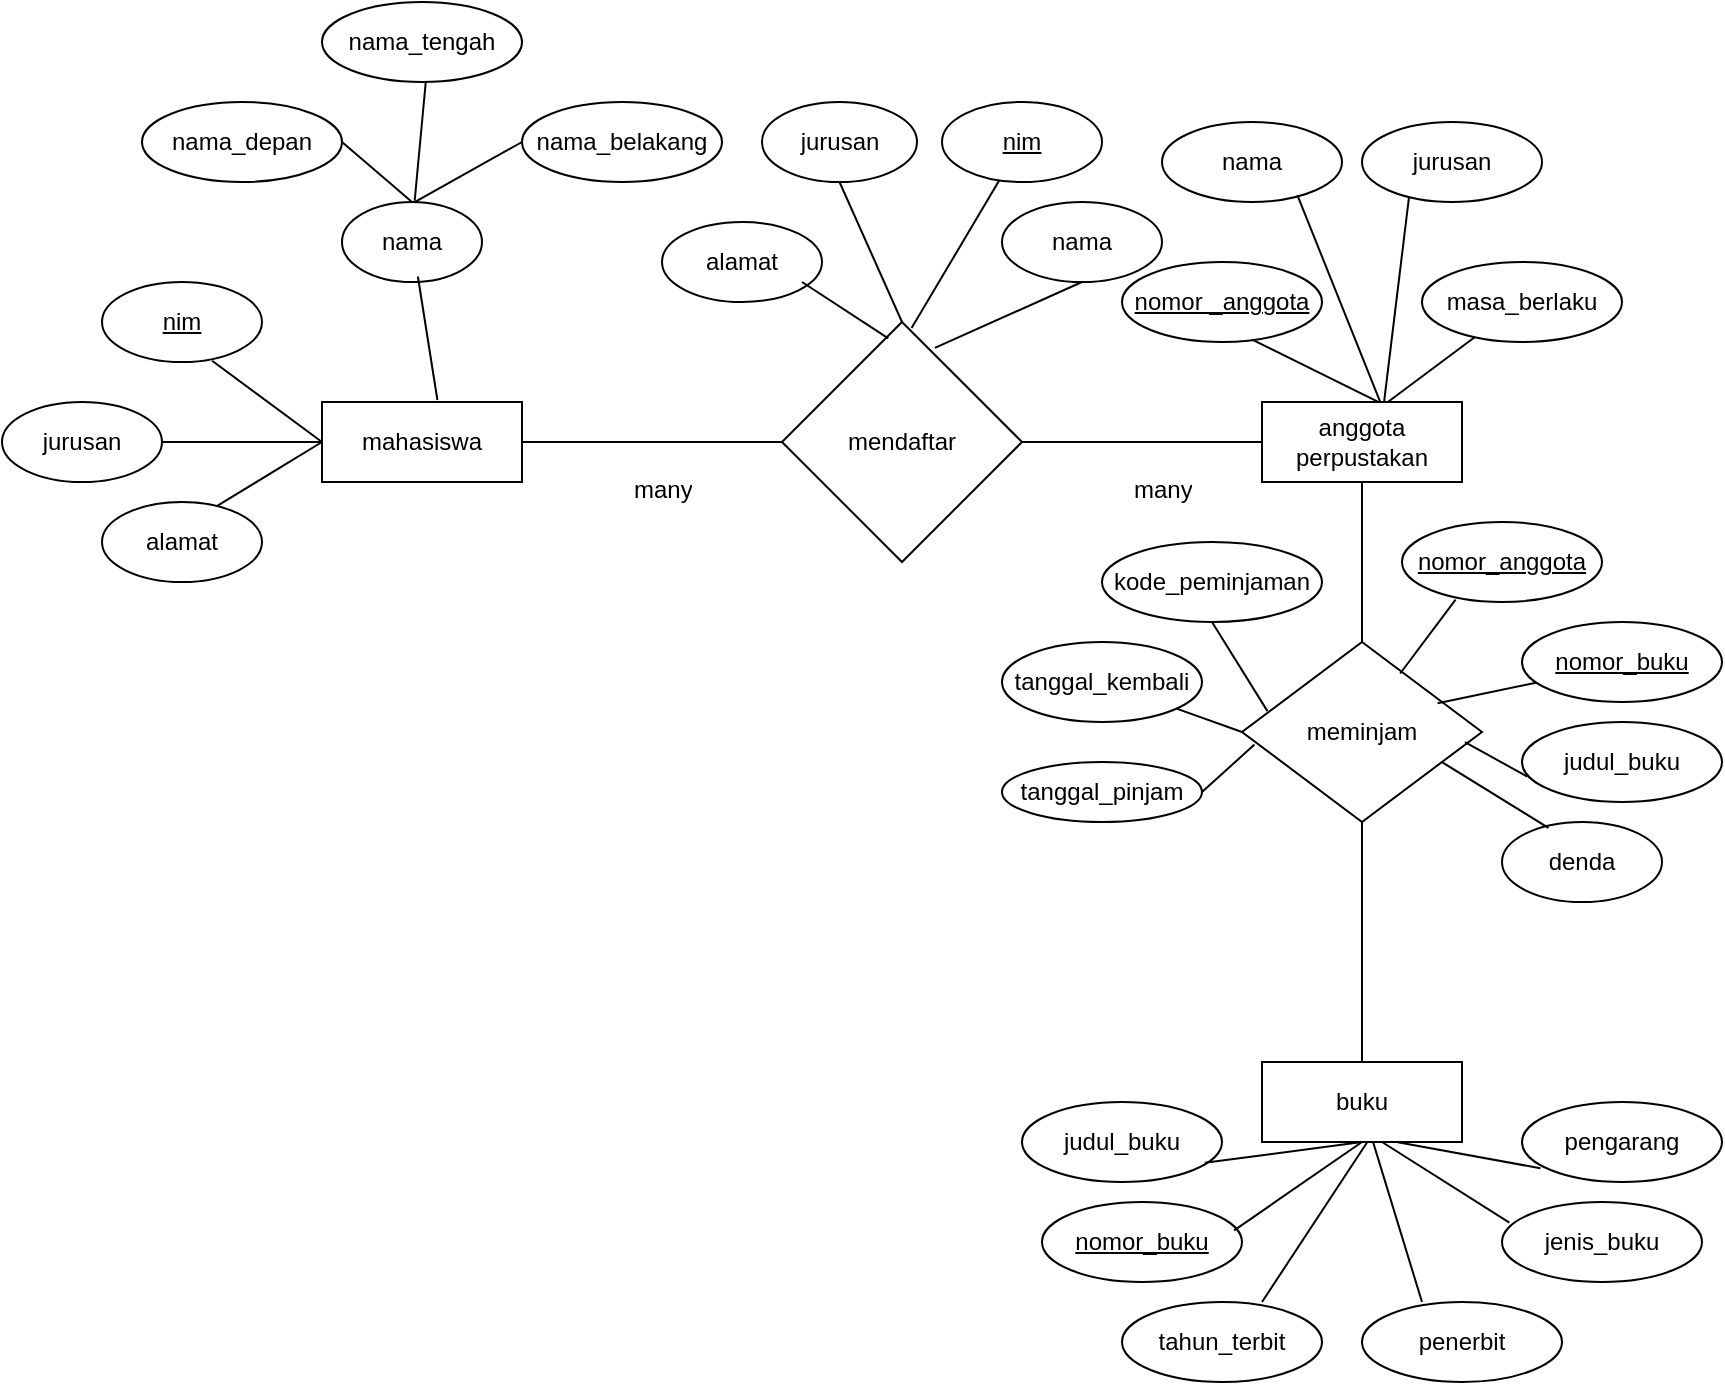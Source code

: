 <mxfile version="24.7.6">
  <diagram name="Page-1" id="GBjrYx-1_ZcpEQCXF1wf">
    <mxGraphModel dx="474" dy="288" grid="1" gridSize="10" guides="1" tooltips="1" connect="1" arrows="1" fold="1" page="1" pageScale="1" pageWidth="850" pageHeight="1100" math="0" shadow="0">
      <root>
        <mxCell id="0" />
        <mxCell id="1" parent="0" />
        <mxCell id="IjLrzArbc9yDgUIWdzht-1" value="mahasiswa" style="whiteSpace=wrap;html=1;align=center;" vertex="1" parent="1">
          <mxGeometry x="160" y="220" width="100" height="40" as="geometry" />
        </mxCell>
        <mxCell id="IjLrzArbc9yDgUIWdzht-3" value="mendaftar" style="shape=rhombus;perimeter=rhombusPerimeter;whiteSpace=wrap;html=1;align=center;" vertex="1" parent="1">
          <mxGeometry x="390" y="180" width="120" height="120" as="geometry" />
        </mxCell>
        <mxCell id="IjLrzArbc9yDgUIWdzht-6" value="anggota&lt;div&gt;perpustakan&lt;/div&gt;" style="whiteSpace=wrap;html=1;align=center;" vertex="1" parent="1">
          <mxGeometry x="630" y="220" width="100" height="40" as="geometry" />
        </mxCell>
        <mxCell id="IjLrzArbc9yDgUIWdzht-8" value="" style="endArrow=none;html=1;rounded=0;entryX=0;entryY=0.5;entryDx=0;entryDy=0;" edge="1" parent="1" source="IjLrzArbc9yDgUIWdzht-1" target="IjLrzArbc9yDgUIWdzht-3">
          <mxGeometry relative="1" as="geometry">
            <mxPoint x="280" y="270" as="sourcePoint" />
            <mxPoint x="420" y="240" as="targetPoint" />
          </mxGeometry>
        </mxCell>
        <mxCell id="IjLrzArbc9yDgUIWdzht-9" value="" style="endArrow=none;html=1;rounded=0;exitX=1;exitY=0.5;exitDx=0;exitDy=0;" edge="1" parent="1" source="IjLrzArbc9yDgUIWdzht-3" target="IjLrzArbc9yDgUIWdzht-6">
          <mxGeometry relative="1" as="geometry">
            <mxPoint x="370" y="380" as="sourcePoint" />
            <mxPoint x="500" y="310" as="targetPoint" />
          </mxGeometry>
        </mxCell>
        <mxCell id="IjLrzArbc9yDgUIWdzht-11" value="nama_tengah" style="ellipse;whiteSpace=wrap;html=1;align=center;" vertex="1" parent="1">
          <mxGeometry x="160" y="20" width="100" height="40" as="geometry" />
        </mxCell>
        <mxCell id="IjLrzArbc9yDgUIWdzht-12" value="alamat" style="ellipse;whiteSpace=wrap;html=1;align=center;" vertex="1" parent="1">
          <mxGeometry x="50" y="270" width="80" height="40" as="geometry" />
        </mxCell>
        <mxCell id="IjLrzArbc9yDgUIWdzht-13" value="jurusan" style="ellipse;whiteSpace=wrap;html=1;align=center;" vertex="1" parent="1">
          <mxGeometry y="220" width="80" height="40" as="geometry" />
        </mxCell>
        <mxCell id="IjLrzArbc9yDgUIWdzht-14" value="nim" style="ellipse;whiteSpace=wrap;html=1;align=center;fontStyle=4;" vertex="1" parent="1">
          <mxGeometry x="50" y="160" width="80" height="40" as="geometry" />
        </mxCell>
        <mxCell id="IjLrzArbc9yDgUIWdzht-15" value="" style="endArrow=none;html=1;rounded=0;entryX=0;entryY=0.5;entryDx=0;entryDy=0;" edge="1" parent="1" source="IjLrzArbc9yDgUIWdzht-13" target="IjLrzArbc9yDgUIWdzht-1">
          <mxGeometry relative="1" as="geometry">
            <mxPoint x="120" y="241" as="sourcePoint" />
            <mxPoint x="160" y="237.93" as="targetPoint" />
          </mxGeometry>
        </mxCell>
        <mxCell id="IjLrzArbc9yDgUIWdzht-16" value="" style="endArrow=none;html=1;rounded=0;exitX=0.688;exitY=0.985;exitDx=0;exitDy=0;exitPerimeter=0;" edge="1" parent="1" source="IjLrzArbc9yDgUIWdzht-14">
          <mxGeometry relative="1" as="geometry">
            <mxPoint x="60" y="220" as="sourcePoint" />
            <mxPoint x="160" y="240" as="targetPoint" />
          </mxGeometry>
        </mxCell>
        <mxCell id="IjLrzArbc9yDgUIWdzht-17" value="" style="endArrow=none;html=1;rounded=0;exitX=0.715;exitY=0.055;exitDx=0;exitDy=0;exitPerimeter=0;" edge="1" parent="1" source="IjLrzArbc9yDgUIWdzht-12">
          <mxGeometry relative="1" as="geometry">
            <mxPoint x="60" y="220" as="sourcePoint" />
            <mxPoint x="160" y="240" as="targetPoint" />
          </mxGeometry>
        </mxCell>
        <mxCell id="IjLrzArbc9yDgUIWdzht-18" value="nama" style="ellipse;whiteSpace=wrap;html=1;align=center;" vertex="1" parent="1">
          <mxGeometry x="170" y="120" width="70" height="40" as="geometry" />
        </mxCell>
        <mxCell id="IjLrzArbc9yDgUIWdzht-19" value="nama_depan" style="ellipse;whiteSpace=wrap;html=1;align=center;" vertex="1" parent="1">
          <mxGeometry x="70" y="70" width="100" height="40" as="geometry" />
        </mxCell>
        <mxCell id="IjLrzArbc9yDgUIWdzht-20" value="nama_belakang" style="ellipse;whiteSpace=wrap;html=1;align=center;" vertex="1" parent="1">
          <mxGeometry x="260" y="70" width="100" height="40" as="geometry" />
        </mxCell>
        <mxCell id="IjLrzArbc9yDgUIWdzht-21" value="" style="endArrow=none;html=1;rounded=0;entryX=0.577;entryY=-0.025;entryDx=0;entryDy=0;entryPerimeter=0;exitX=0.542;exitY=0.931;exitDx=0;exitDy=0;exitPerimeter=0;" edge="1" parent="1" source="IjLrzArbc9yDgUIWdzht-18" target="IjLrzArbc9yDgUIWdzht-1">
          <mxGeometry relative="1" as="geometry">
            <mxPoint x="210" y="200" as="sourcePoint" />
            <mxPoint x="120" y="120" as="targetPoint" />
          </mxGeometry>
        </mxCell>
        <mxCell id="IjLrzArbc9yDgUIWdzht-23" value="" style="endArrow=none;html=1;rounded=0;exitX=1;exitY=0.5;exitDx=0;exitDy=0;entryX=0.5;entryY=0;entryDx=0;entryDy=0;" edge="1" parent="1" source="IjLrzArbc9yDgUIWdzht-19" target="IjLrzArbc9yDgUIWdzht-18">
          <mxGeometry relative="1" as="geometry">
            <mxPoint x="90" y="100" as="sourcePoint" />
            <mxPoint x="250" y="100" as="targetPoint" />
          </mxGeometry>
        </mxCell>
        <mxCell id="IjLrzArbc9yDgUIWdzht-24" value="" style="endArrow=none;html=1;rounded=0;entryX=0;entryY=0.5;entryDx=0;entryDy=0;exitX=0.519;exitY=0.002;exitDx=0;exitDy=0;exitPerimeter=0;" edge="1" parent="1" source="IjLrzArbc9yDgUIWdzht-18" target="IjLrzArbc9yDgUIWdzht-20">
          <mxGeometry relative="1" as="geometry">
            <mxPoint x="210" y="120" as="sourcePoint" />
            <mxPoint x="210" y="90" as="targetPoint" />
          </mxGeometry>
        </mxCell>
        <mxCell id="IjLrzArbc9yDgUIWdzht-27" value="" style="endArrow=none;html=1;rounded=0;entryX=0.519;entryY=0.997;entryDx=0;entryDy=0;entryPerimeter=0;exitX=0.519;exitY=-0.016;exitDx=0;exitDy=0;exitPerimeter=0;" edge="1" parent="1" source="IjLrzArbc9yDgUIWdzht-18" target="IjLrzArbc9yDgUIWdzht-11">
          <mxGeometry relative="1" as="geometry">
            <mxPoint x="210" y="120" as="sourcePoint" />
            <mxPoint x="280" y="140" as="targetPoint" />
          </mxGeometry>
        </mxCell>
        <mxCell id="IjLrzArbc9yDgUIWdzht-29" value="jurusan" style="ellipse;whiteSpace=wrap;html=1;align=center;" vertex="1" parent="1">
          <mxGeometry x="380" y="70" width="77.5" height="40" as="geometry" />
        </mxCell>
        <mxCell id="IjLrzArbc9yDgUIWdzht-30" value="alamat" style="ellipse;whiteSpace=wrap;html=1;align=center;" vertex="1" parent="1">
          <mxGeometry x="330" y="130" width="80" height="40" as="geometry" />
        </mxCell>
        <mxCell id="IjLrzArbc9yDgUIWdzht-31" value="nama" style="ellipse;whiteSpace=wrap;html=1;align=center;" vertex="1" parent="1">
          <mxGeometry x="500" y="120" width="80" height="40" as="geometry" />
        </mxCell>
        <mxCell id="IjLrzArbc9yDgUIWdzht-32" value="nim" style="ellipse;whiteSpace=wrap;html=1;align=center;fontStyle=4;" vertex="1" parent="1">
          <mxGeometry x="470" y="70" width="80" height="40" as="geometry" />
        </mxCell>
        <mxCell id="IjLrzArbc9yDgUIWdzht-33" value="" style="endArrow=none;html=1;rounded=0;entryX=0.443;entryY=0.068;entryDx=0;entryDy=0;entryPerimeter=0;" edge="1" parent="1" target="IjLrzArbc9yDgUIWdzht-3">
          <mxGeometry relative="1" as="geometry">
            <mxPoint x="400" y="160" as="sourcePoint" />
            <mxPoint x="560" y="160" as="targetPoint" />
          </mxGeometry>
        </mxCell>
        <mxCell id="IjLrzArbc9yDgUIWdzht-34" value="" style="endArrow=none;html=1;rounded=0;entryX=0.5;entryY=1;entryDx=0;entryDy=0;exitX=0.637;exitY=0.108;exitDx=0;exitDy=0;exitPerimeter=0;" edge="1" parent="1" source="IjLrzArbc9yDgUIWdzht-3" target="IjLrzArbc9yDgUIWdzht-31">
          <mxGeometry relative="1" as="geometry">
            <mxPoint x="420" y="150" as="sourcePoint" />
            <mxPoint x="580" y="150" as="targetPoint" />
          </mxGeometry>
        </mxCell>
        <mxCell id="IjLrzArbc9yDgUIWdzht-35" value="" style="endArrow=none;html=1;rounded=0;exitX=0.5;exitY=1;exitDx=0;exitDy=0;entryX=0.5;entryY=0;entryDx=0;entryDy=0;" edge="1" parent="1" source="IjLrzArbc9yDgUIWdzht-29" target="IjLrzArbc9yDgUIWdzht-3">
          <mxGeometry relative="1" as="geometry">
            <mxPoint x="300" y="210" as="sourcePoint" />
            <mxPoint x="460" y="210" as="targetPoint" />
          </mxGeometry>
        </mxCell>
        <mxCell id="IjLrzArbc9yDgUIWdzht-36" value="" style="endArrow=none;html=1;rounded=0;exitX=0.54;exitY=0.025;exitDx=0;exitDy=0;exitPerimeter=0;" edge="1" parent="1" source="IjLrzArbc9yDgUIWdzht-3" target="IjLrzArbc9yDgUIWdzht-32">
          <mxGeometry relative="1" as="geometry">
            <mxPoint x="300" y="210" as="sourcePoint" />
            <mxPoint x="460" y="210" as="targetPoint" />
          </mxGeometry>
        </mxCell>
        <mxCell id="IjLrzArbc9yDgUIWdzht-37" value="nomor _anggota" style="ellipse;whiteSpace=wrap;html=1;align=center;fontStyle=4;" vertex="1" parent="1">
          <mxGeometry x="560" y="150" width="100" height="40" as="geometry" />
        </mxCell>
        <mxCell id="IjLrzArbc9yDgUIWdzht-38" value="jurusan" style="ellipse;whiteSpace=wrap;html=1;align=center;" vertex="1" parent="1">
          <mxGeometry x="680" y="80" width="90" height="40" as="geometry" />
        </mxCell>
        <mxCell id="IjLrzArbc9yDgUIWdzht-39" value="masa_berlaku" style="ellipse;whiteSpace=wrap;html=1;align=center;" vertex="1" parent="1">
          <mxGeometry x="710" y="150" width="100" height="40" as="geometry" />
        </mxCell>
        <mxCell id="IjLrzArbc9yDgUIWdzht-40" value="nama" style="ellipse;whiteSpace=wrap;html=1;align=center;" vertex="1" parent="1">
          <mxGeometry x="580" y="80" width="90" height="40" as="geometry" />
        </mxCell>
        <mxCell id="IjLrzArbc9yDgUIWdzht-41" value="" style="endArrow=none;html=1;rounded=0;exitX=0.651;exitY=0.971;exitDx=0;exitDy=0;exitPerimeter=0;entryX=0.586;entryY=0.004;entryDx=0;entryDy=0;entryPerimeter=0;" edge="1" parent="1" source="IjLrzArbc9yDgUIWdzht-37" target="IjLrzArbc9yDgUIWdzht-6">
          <mxGeometry relative="1" as="geometry">
            <mxPoint x="650" y="310" as="sourcePoint" />
            <mxPoint x="810" y="310" as="targetPoint" />
          </mxGeometry>
        </mxCell>
        <mxCell id="IjLrzArbc9yDgUIWdzht-42" value="" style="endArrow=none;html=1;rounded=0;exitX=0.631;exitY=-0.004;exitDx=0;exitDy=0;exitPerimeter=0;" edge="1" parent="1" source="IjLrzArbc9yDgUIWdzht-6" target="IjLrzArbc9yDgUIWdzht-39">
          <mxGeometry relative="1" as="geometry">
            <mxPoint x="680" y="260" as="sourcePoint" />
            <mxPoint x="840" y="260" as="targetPoint" />
          </mxGeometry>
        </mxCell>
        <mxCell id="IjLrzArbc9yDgUIWdzht-44" value="" style="endArrow=none;html=1;rounded=0;entryX=0.261;entryY=0.941;entryDx=0;entryDy=0;entryPerimeter=0;exitX=0.61;exitY=0.008;exitDx=0;exitDy=0;exitPerimeter=0;" edge="1" parent="1" source="IjLrzArbc9yDgUIWdzht-6" target="IjLrzArbc9yDgUIWdzht-38">
          <mxGeometry relative="1" as="geometry">
            <mxPoint x="690" y="220" as="sourcePoint" />
            <mxPoint x="830" y="200" as="targetPoint" />
          </mxGeometry>
        </mxCell>
        <mxCell id="IjLrzArbc9yDgUIWdzht-45" value="" style="endArrow=none;html=1;rounded=0;exitX=0.752;exitY=0.913;exitDx=0;exitDy=0;exitPerimeter=0;entryX=0.592;entryY=0.006;entryDx=0;entryDy=0;entryPerimeter=0;" edge="1" parent="1" source="IjLrzArbc9yDgUIWdzht-40" target="IjLrzArbc9yDgUIWdzht-6">
          <mxGeometry relative="1" as="geometry">
            <mxPoint x="740" y="230" as="sourcePoint" />
            <mxPoint x="900" y="230" as="targetPoint" />
          </mxGeometry>
        </mxCell>
        <mxCell id="IjLrzArbc9yDgUIWdzht-46" value="buku" style="whiteSpace=wrap;html=1;align=center;" vertex="1" parent="1">
          <mxGeometry x="630" y="550" width="100" height="40" as="geometry" />
        </mxCell>
        <mxCell id="IjLrzArbc9yDgUIWdzht-48" value="meminjam" style="shape=rhombus;perimeter=rhombusPerimeter;whiteSpace=wrap;html=1;align=center;" vertex="1" parent="1">
          <mxGeometry x="620" y="340" width="120" height="90" as="geometry" />
        </mxCell>
        <mxCell id="IjLrzArbc9yDgUIWdzht-50" value="" style="endArrow=none;html=1;rounded=0;entryX=0.5;entryY=1;entryDx=0;entryDy=0;exitX=0.5;exitY=0;exitDx=0;exitDy=0;" edge="1" parent="1" source="IjLrzArbc9yDgUIWdzht-48" target="IjLrzArbc9yDgUIWdzht-6">
          <mxGeometry relative="1" as="geometry">
            <mxPoint x="570" y="289.58" as="sourcePoint" />
            <mxPoint x="730" y="289.58" as="targetPoint" />
          </mxGeometry>
        </mxCell>
        <mxCell id="IjLrzArbc9yDgUIWdzht-51" value="" style="endArrow=none;html=1;rounded=0;entryX=0.5;entryY=0;entryDx=0;entryDy=0;exitX=0.5;exitY=1;exitDx=0;exitDy=0;" edge="1" parent="1" source="IjLrzArbc9yDgUIWdzht-48" target="IjLrzArbc9yDgUIWdzht-46">
          <mxGeometry relative="1" as="geometry">
            <mxPoint x="590" y="500" as="sourcePoint" />
            <mxPoint x="750" y="500" as="targetPoint" />
          </mxGeometry>
        </mxCell>
        <mxCell id="IjLrzArbc9yDgUIWdzht-52" value="judul_buku" style="ellipse;whiteSpace=wrap;html=1;align=center;" vertex="1" parent="1">
          <mxGeometry x="760" y="380" width="100" height="40" as="geometry" />
        </mxCell>
        <mxCell id="IjLrzArbc9yDgUIWdzht-53" value="tanggal_pinjam" style="ellipse;whiteSpace=wrap;html=1;align=center;" vertex="1" parent="1">
          <mxGeometry x="500" y="400" width="100" height="30" as="geometry" />
        </mxCell>
        <mxCell id="IjLrzArbc9yDgUIWdzht-54" value="kode_peminjaman" style="ellipse;whiteSpace=wrap;html=1;align=center;" vertex="1" parent="1">
          <mxGeometry x="550" y="290" width="110" height="40" as="geometry" />
        </mxCell>
        <mxCell id="IjLrzArbc9yDgUIWdzht-55" value="tanggal_kembali" style="ellipse;whiteSpace=wrap;html=1;align=center;" vertex="1" parent="1">
          <mxGeometry x="500" y="340" width="100" height="40" as="geometry" />
        </mxCell>
        <mxCell id="IjLrzArbc9yDgUIWdzht-56" value="denda" style="ellipse;whiteSpace=wrap;html=1;align=center;" vertex="1" parent="1">
          <mxGeometry x="750" y="430" width="80" height="40" as="geometry" />
        </mxCell>
        <mxCell id="IjLrzArbc9yDgUIWdzht-57" value="nomor_buku" style="ellipse;whiteSpace=wrap;html=1;align=center;fontStyle=4;" vertex="1" parent="1">
          <mxGeometry x="760" y="330" width="100" height="40" as="geometry" />
        </mxCell>
        <mxCell id="IjLrzArbc9yDgUIWdzht-58" value="nomor_anggota" style="ellipse;whiteSpace=wrap;html=1;align=center;fontStyle=4;" vertex="1" parent="1">
          <mxGeometry x="700" y="280" width="100" height="40" as="geometry" />
        </mxCell>
        <mxCell id="IjLrzArbc9yDgUIWdzht-59" value="" style="endArrow=none;html=1;rounded=0;exitX=0.5;exitY=1;exitDx=0;exitDy=0;entryX=0.106;entryY=0.384;entryDx=0;entryDy=0;entryPerimeter=0;" edge="1" parent="1" source="IjLrzArbc9yDgUIWdzht-54" target="IjLrzArbc9yDgUIWdzht-48">
          <mxGeometry relative="1" as="geometry">
            <mxPoint x="460" y="384.52" as="sourcePoint" />
            <mxPoint x="620" y="380" as="targetPoint" />
          </mxGeometry>
        </mxCell>
        <mxCell id="IjLrzArbc9yDgUIWdzht-60" value="" style="endArrow=none;html=1;rounded=0;entryX=0;entryY=0.5;entryDx=0;entryDy=0;" edge="1" parent="1" source="IjLrzArbc9yDgUIWdzht-55" target="IjLrzArbc9yDgUIWdzht-48">
          <mxGeometry relative="1" as="geometry">
            <mxPoint x="300" y="380" as="sourcePoint" />
            <mxPoint x="460" y="380" as="targetPoint" />
          </mxGeometry>
        </mxCell>
        <mxCell id="IjLrzArbc9yDgUIWdzht-61" value="" style="endArrow=none;html=1;rounded=0;exitX=1;exitY=0.5;exitDx=0;exitDy=0;entryX=0.052;entryY=0.57;entryDx=0;entryDy=0;entryPerimeter=0;" edge="1" parent="1" source="IjLrzArbc9yDgUIWdzht-53" target="IjLrzArbc9yDgUIWdzht-48">
          <mxGeometry relative="1" as="geometry">
            <mxPoint x="330" y="440" as="sourcePoint" />
            <mxPoint x="490" y="440" as="targetPoint" />
          </mxGeometry>
        </mxCell>
        <mxCell id="IjLrzArbc9yDgUIWdzht-66" value="" style="endArrow=none;html=1;rounded=0;exitX=0.659;exitY=0.175;exitDx=0;exitDy=0;exitPerimeter=0;entryX=0.268;entryY=0.971;entryDx=0;entryDy=0;entryPerimeter=0;" edge="1" parent="1" source="IjLrzArbc9yDgUIWdzht-48" target="IjLrzArbc9yDgUIWdzht-58">
          <mxGeometry relative="1" as="geometry">
            <mxPoint x="810" y="240" as="sourcePoint" />
            <mxPoint x="970" y="240" as="targetPoint" />
          </mxGeometry>
        </mxCell>
        <mxCell id="IjLrzArbc9yDgUIWdzht-67" value="" style="endArrow=none;html=1;rounded=0;exitX=0.815;exitY=0.34;exitDx=0;exitDy=0;exitPerimeter=0;entryX=0.068;entryY=0.76;entryDx=0;entryDy=0;entryPerimeter=0;" edge="1" parent="1" source="IjLrzArbc9yDgUIWdzht-48" target="IjLrzArbc9yDgUIWdzht-57">
          <mxGeometry relative="1" as="geometry">
            <mxPoint x="820" y="280" as="sourcePoint" />
            <mxPoint x="980" y="280" as="targetPoint" />
          </mxGeometry>
        </mxCell>
        <mxCell id="IjLrzArbc9yDgUIWdzht-68" value="" style="endArrow=none;html=1;rounded=0;entryX=0.026;entryY=0.682;entryDx=0;entryDy=0;entryPerimeter=0;exitX=0.929;exitY=0.556;exitDx=0;exitDy=0;exitPerimeter=0;" edge="1" parent="1" source="IjLrzArbc9yDgUIWdzht-48" target="IjLrzArbc9yDgUIWdzht-52">
          <mxGeometry relative="1" as="geometry">
            <mxPoint x="870" y="320" as="sourcePoint" />
            <mxPoint x="1030" y="320" as="targetPoint" />
          </mxGeometry>
        </mxCell>
        <mxCell id="IjLrzArbc9yDgUIWdzht-69" value="" style="endArrow=none;html=1;rounded=0;exitX=0.833;exitY=0.667;exitDx=0;exitDy=0;exitPerimeter=0;entryX=0.29;entryY=0.073;entryDx=0;entryDy=0;entryPerimeter=0;" edge="1" parent="1" source="IjLrzArbc9yDgUIWdzht-48" target="IjLrzArbc9yDgUIWdzht-56">
          <mxGeometry relative="1" as="geometry">
            <mxPoint x="890" y="360" as="sourcePoint" />
            <mxPoint x="770" y="430" as="targetPoint" />
          </mxGeometry>
        </mxCell>
        <mxCell id="IjLrzArbc9yDgUIWdzht-70" value="nomor_buku" style="ellipse;whiteSpace=wrap;html=1;align=center;fontStyle=4;" vertex="1" parent="1">
          <mxGeometry x="520" y="620" width="100" height="40" as="geometry" />
        </mxCell>
        <mxCell id="IjLrzArbc9yDgUIWdzht-71" value="judul_buku" style="ellipse;whiteSpace=wrap;html=1;align=center;" vertex="1" parent="1">
          <mxGeometry x="510" y="570" width="100" height="40" as="geometry" />
        </mxCell>
        <mxCell id="IjLrzArbc9yDgUIWdzht-72" value="pengarang" style="ellipse;whiteSpace=wrap;html=1;align=center;" vertex="1" parent="1">
          <mxGeometry x="760" y="570" width="100" height="40" as="geometry" />
        </mxCell>
        <mxCell id="IjLrzArbc9yDgUIWdzht-73" value="jenis_buku" style="ellipse;whiteSpace=wrap;html=1;align=center;" vertex="1" parent="1">
          <mxGeometry x="750" y="620" width="100" height="40" as="geometry" />
        </mxCell>
        <mxCell id="IjLrzArbc9yDgUIWdzht-74" value="penerbit" style="ellipse;whiteSpace=wrap;html=1;align=center;" vertex="1" parent="1">
          <mxGeometry x="680" y="670" width="100" height="40" as="geometry" />
        </mxCell>
        <mxCell id="IjLrzArbc9yDgUIWdzht-75" value="tahun_terbit" style="ellipse;whiteSpace=wrap;html=1;align=center;" vertex="1" parent="1">
          <mxGeometry x="560" y="670" width="100" height="40" as="geometry" />
        </mxCell>
        <mxCell id="IjLrzArbc9yDgUIWdzht-76" value="" style="endArrow=none;html=1;rounded=0;entryX=0.5;entryY=1;entryDx=0;entryDy=0;exitX=0.914;exitY=0.76;exitDx=0;exitDy=0;exitPerimeter=0;" edge="1" parent="1" source="IjLrzArbc9yDgUIWdzht-71" target="IjLrzArbc9yDgUIWdzht-46">
          <mxGeometry relative="1" as="geometry">
            <mxPoint x="550" y="610" as="sourcePoint" />
            <mxPoint x="710" y="610" as="targetPoint" />
          </mxGeometry>
        </mxCell>
        <mxCell id="IjLrzArbc9yDgUIWdzht-77" value="" style="endArrow=none;html=1;rounded=0;entryX=0.5;entryY=1;entryDx=0;entryDy=0;exitX=0.961;exitY=0.354;exitDx=0;exitDy=0;exitPerimeter=0;" edge="1" parent="1" source="IjLrzArbc9yDgUIWdzht-70" target="IjLrzArbc9yDgUIWdzht-46">
          <mxGeometry relative="1" as="geometry">
            <mxPoint x="630" y="630" as="sourcePoint" />
            <mxPoint x="740" y="620" as="targetPoint" />
          </mxGeometry>
        </mxCell>
        <mxCell id="IjLrzArbc9yDgUIWdzht-78" value="" style="endArrow=none;html=1;rounded=0;exitX=0.526;exitY=1.003;exitDx=0;exitDy=0;entryX=0.7;entryY=0;entryDx=0;entryDy=0;entryPerimeter=0;exitPerimeter=0;" edge="1" parent="1" source="IjLrzArbc9yDgUIWdzht-46" target="IjLrzArbc9yDgUIWdzht-75">
          <mxGeometry relative="1" as="geometry">
            <mxPoint x="840" y="690" as="sourcePoint" />
            <mxPoint x="1000" y="690" as="targetPoint" />
          </mxGeometry>
        </mxCell>
        <mxCell id="IjLrzArbc9yDgUIWdzht-79" value="" style="endArrow=none;html=1;rounded=0;entryX=0.555;entryY=0.998;entryDx=0;entryDy=0;entryPerimeter=0;exitX=0.3;exitY=0;exitDx=0;exitDy=0;exitPerimeter=0;" edge="1" parent="1" source="IjLrzArbc9yDgUIWdzht-74" target="IjLrzArbc9yDgUIWdzht-46">
          <mxGeometry relative="1" as="geometry">
            <mxPoint x="550" y="610" as="sourcePoint" />
            <mxPoint x="710" y="610" as="targetPoint" />
          </mxGeometry>
        </mxCell>
        <mxCell id="IjLrzArbc9yDgUIWdzht-80" value="" style="endArrow=none;html=1;rounded=0;exitX=0.6;exitY=1;exitDx=0;exitDy=0;entryX=0.037;entryY=0.258;entryDx=0;entryDy=0;entryPerimeter=0;exitPerimeter=0;" edge="1" parent="1" source="IjLrzArbc9yDgUIWdzht-46" target="IjLrzArbc9yDgUIWdzht-73">
          <mxGeometry relative="1" as="geometry">
            <mxPoint x="860" y="710" as="sourcePoint" />
            <mxPoint x="1020" y="710" as="targetPoint" />
          </mxGeometry>
        </mxCell>
        <mxCell id="IjLrzArbc9yDgUIWdzht-81" value="" style="endArrow=none;html=1;rounded=0;exitX=0.679;exitY=1.003;exitDx=0;exitDy=0;exitPerimeter=0;entryX=0.092;entryY=0.828;entryDx=0;entryDy=0;entryPerimeter=0;" edge="1" parent="1" source="IjLrzArbc9yDgUIWdzht-46" target="IjLrzArbc9yDgUIWdzht-72">
          <mxGeometry relative="1" as="geometry">
            <mxPoint x="700" y="650" as="sourcePoint" />
            <mxPoint x="750" y="610" as="targetPoint" />
          </mxGeometry>
        </mxCell>
        <mxCell id="IjLrzArbc9yDgUIWdzht-82" value="many" style="text;strokeColor=none;fillColor=none;spacingLeft=4;spacingRight=4;overflow=hidden;rotatable=0;points=[[0,0.5],[1,0.5]];portConstraint=eastwest;fontSize=12;whiteSpace=wrap;html=1;" vertex="1" parent="1">
          <mxGeometry x="310" y="250" width="40" height="30" as="geometry" />
        </mxCell>
        <mxCell id="IjLrzArbc9yDgUIWdzht-83" value="many" style="text;strokeColor=none;fillColor=none;spacingLeft=4;spacingRight=4;overflow=hidden;rotatable=0;points=[[0,0.5],[1,0.5]];portConstraint=eastwest;fontSize=12;whiteSpace=wrap;html=1;" vertex="1" parent="1">
          <mxGeometry x="560" y="250" width="40" height="30" as="geometry" />
        </mxCell>
      </root>
    </mxGraphModel>
  </diagram>
</mxfile>
